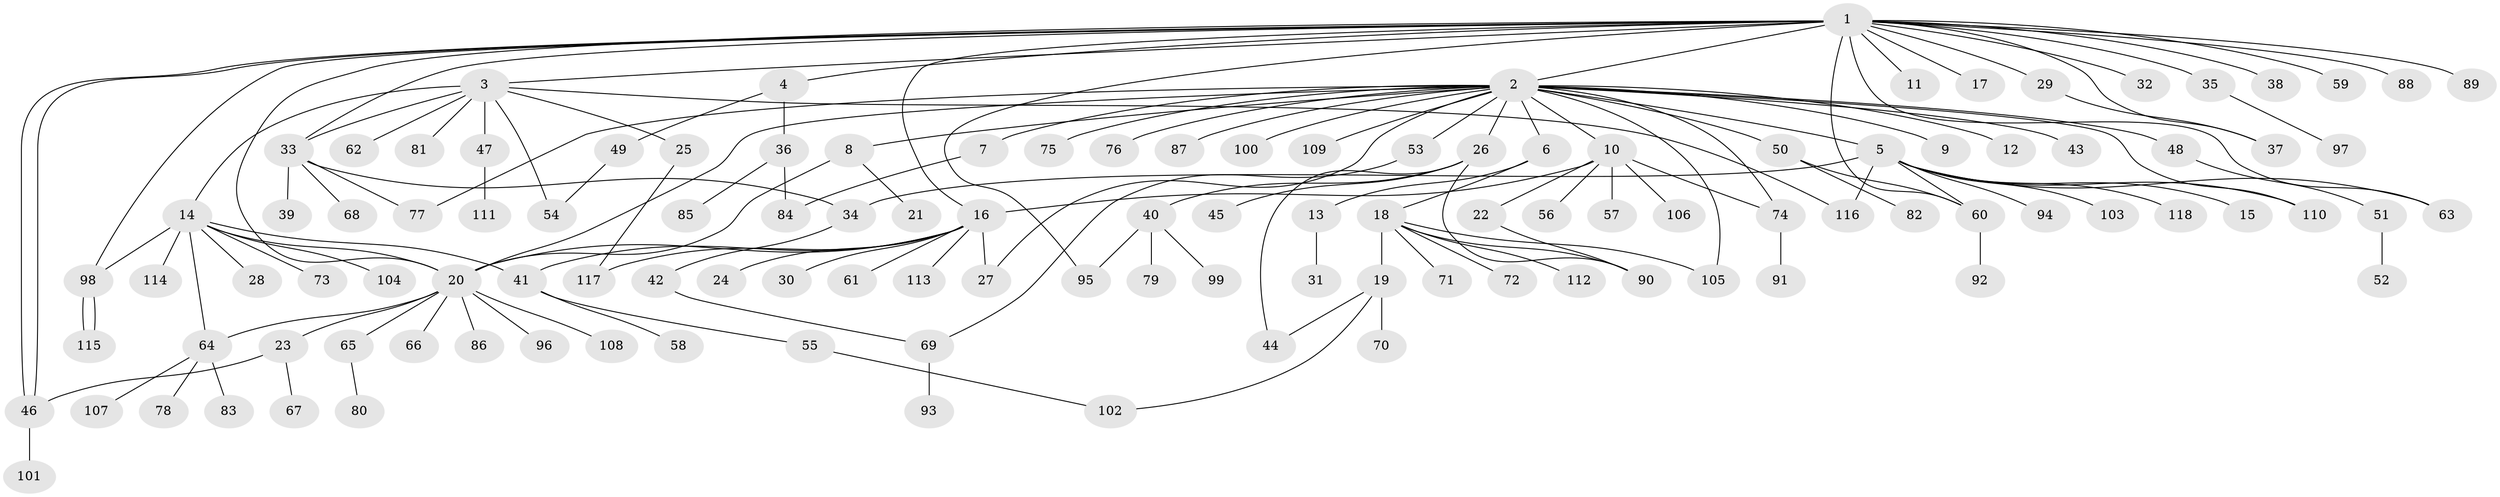 // Generated by graph-tools (version 1.1) at 2025/14/03/09/25 04:14:46]
// undirected, 118 vertices, 149 edges
graph export_dot {
graph [start="1"]
  node [color=gray90,style=filled];
  1;
  2;
  3;
  4;
  5;
  6;
  7;
  8;
  9;
  10;
  11;
  12;
  13;
  14;
  15;
  16;
  17;
  18;
  19;
  20;
  21;
  22;
  23;
  24;
  25;
  26;
  27;
  28;
  29;
  30;
  31;
  32;
  33;
  34;
  35;
  36;
  37;
  38;
  39;
  40;
  41;
  42;
  43;
  44;
  45;
  46;
  47;
  48;
  49;
  50;
  51;
  52;
  53;
  54;
  55;
  56;
  57;
  58;
  59;
  60;
  61;
  62;
  63;
  64;
  65;
  66;
  67;
  68;
  69;
  70;
  71;
  72;
  73;
  74;
  75;
  76;
  77;
  78;
  79;
  80;
  81;
  82;
  83;
  84;
  85;
  86;
  87;
  88;
  89;
  90;
  91;
  92;
  93;
  94;
  95;
  96;
  97;
  98;
  99;
  100;
  101;
  102;
  103;
  104;
  105;
  106;
  107;
  108;
  109;
  110;
  111;
  112;
  113;
  114;
  115;
  116;
  117;
  118;
  1 -- 2;
  1 -- 3;
  1 -- 4;
  1 -- 11;
  1 -- 16;
  1 -- 17;
  1 -- 20;
  1 -- 29;
  1 -- 32;
  1 -- 33;
  1 -- 35;
  1 -- 37;
  1 -- 38;
  1 -- 46;
  1 -- 46;
  1 -- 59;
  1 -- 60;
  1 -- 63;
  1 -- 88;
  1 -- 89;
  1 -- 95;
  1 -- 98;
  2 -- 5;
  2 -- 6;
  2 -- 7;
  2 -- 8;
  2 -- 9;
  2 -- 10;
  2 -- 12;
  2 -- 20;
  2 -- 26;
  2 -- 27;
  2 -- 43;
  2 -- 48;
  2 -- 50;
  2 -- 53;
  2 -- 74;
  2 -- 75;
  2 -- 76;
  2 -- 77;
  2 -- 87;
  2 -- 100;
  2 -- 105;
  2 -- 109;
  2 -- 110;
  3 -- 14;
  3 -- 25;
  3 -- 33;
  3 -- 47;
  3 -- 54;
  3 -- 62;
  3 -- 81;
  3 -- 116;
  4 -- 36;
  4 -- 49;
  5 -- 15;
  5 -- 34;
  5 -- 60;
  5 -- 63;
  5 -- 94;
  5 -- 103;
  5 -- 110;
  5 -- 116;
  5 -- 118;
  6 -- 13;
  6 -- 18;
  7 -- 84;
  8 -- 20;
  8 -- 21;
  10 -- 16;
  10 -- 22;
  10 -- 56;
  10 -- 57;
  10 -- 74;
  10 -- 106;
  13 -- 31;
  14 -- 20;
  14 -- 28;
  14 -- 41;
  14 -- 64;
  14 -- 73;
  14 -- 98;
  14 -- 104;
  14 -- 114;
  16 -- 20;
  16 -- 24;
  16 -- 27;
  16 -- 30;
  16 -- 41;
  16 -- 61;
  16 -- 113;
  16 -- 117;
  18 -- 19;
  18 -- 71;
  18 -- 72;
  18 -- 90;
  18 -- 105;
  18 -- 112;
  19 -- 44;
  19 -- 70;
  19 -- 102;
  20 -- 23;
  20 -- 64;
  20 -- 65;
  20 -- 66;
  20 -- 86;
  20 -- 96;
  20 -- 108;
  22 -- 90;
  23 -- 46;
  23 -- 67;
  25 -- 117;
  26 -- 40;
  26 -- 44;
  26 -- 45;
  26 -- 90;
  29 -- 37;
  33 -- 34;
  33 -- 39;
  33 -- 68;
  33 -- 77;
  34 -- 42;
  35 -- 97;
  36 -- 84;
  36 -- 85;
  40 -- 79;
  40 -- 95;
  40 -- 99;
  41 -- 55;
  41 -- 58;
  42 -- 69;
  46 -- 101;
  47 -- 111;
  48 -- 51;
  49 -- 54;
  50 -- 60;
  50 -- 82;
  51 -- 52;
  53 -- 69;
  55 -- 102;
  60 -- 92;
  64 -- 78;
  64 -- 83;
  64 -- 107;
  65 -- 80;
  69 -- 93;
  74 -- 91;
  98 -- 115;
  98 -- 115;
}

